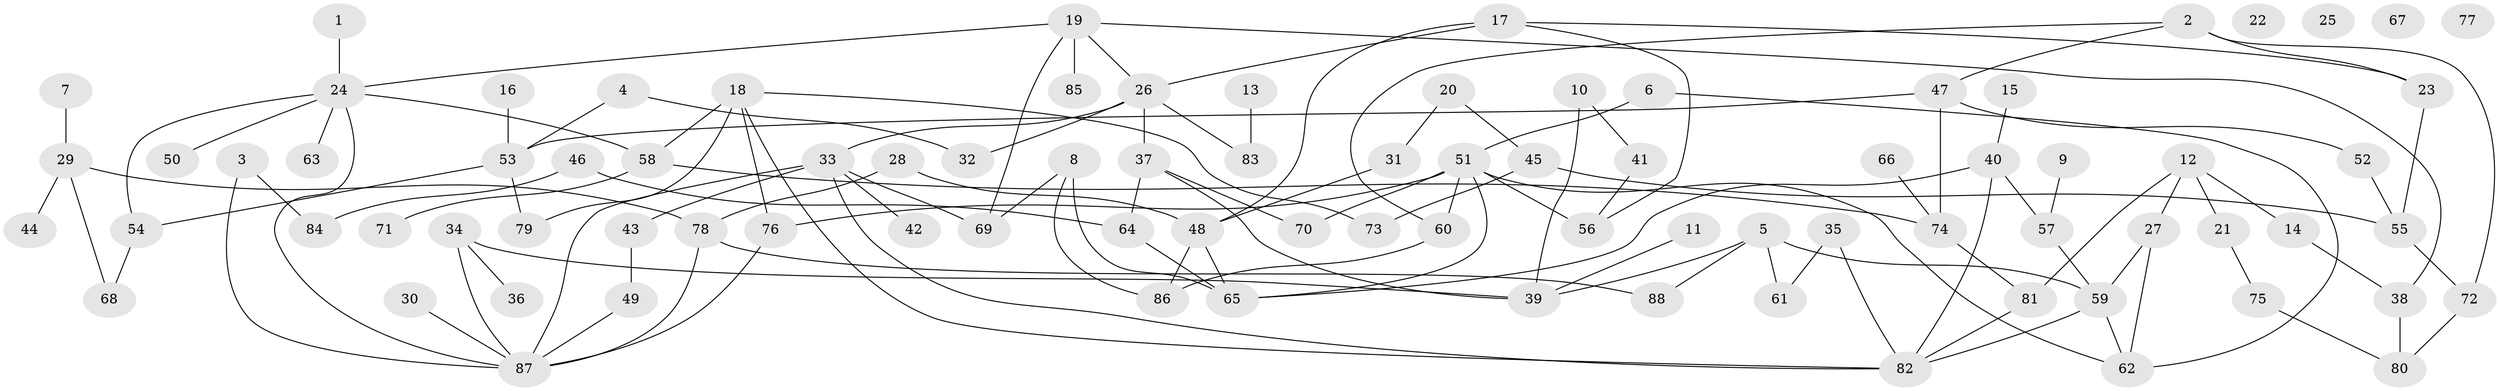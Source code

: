 // Generated by graph-tools (version 1.1) at 2025/25/03/09/25 03:25:16]
// undirected, 88 vertices, 122 edges
graph export_dot {
graph [start="1"]
  node [color=gray90,style=filled];
  1;
  2;
  3;
  4;
  5;
  6;
  7;
  8;
  9;
  10;
  11;
  12;
  13;
  14;
  15;
  16;
  17;
  18;
  19;
  20;
  21;
  22;
  23;
  24;
  25;
  26;
  27;
  28;
  29;
  30;
  31;
  32;
  33;
  34;
  35;
  36;
  37;
  38;
  39;
  40;
  41;
  42;
  43;
  44;
  45;
  46;
  47;
  48;
  49;
  50;
  51;
  52;
  53;
  54;
  55;
  56;
  57;
  58;
  59;
  60;
  61;
  62;
  63;
  64;
  65;
  66;
  67;
  68;
  69;
  70;
  71;
  72;
  73;
  74;
  75;
  76;
  77;
  78;
  79;
  80;
  81;
  82;
  83;
  84;
  85;
  86;
  87;
  88;
  1 -- 24;
  2 -- 23;
  2 -- 47;
  2 -- 60;
  2 -- 72;
  3 -- 84;
  3 -- 87;
  4 -- 32;
  4 -- 53;
  5 -- 39;
  5 -- 59;
  5 -- 61;
  5 -- 88;
  6 -- 51;
  6 -- 62;
  7 -- 29;
  8 -- 65;
  8 -- 69;
  8 -- 86;
  9 -- 57;
  10 -- 39;
  10 -- 41;
  11 -- 39;
  12 -- 14;
  12 -- 21;
  12 -- 27;
  12 -- 81;
  13 -- 83;
  14 -- 38;
  15 -- 40;
  16 -- 53;
  17 -- 23;
  17 -- 26;
  17 -- 48;
  17 -- 56;
  18 -- 58;
  18 -- 73;
  18 -- 76;
  18 -- 79;
  18 -- 82;
  19 -- 24;
  19 -- 26;
  19 -- 38;
  19 -- 69;
  19 -- 85;
  20 -- 31;
  20 -- 45;
  21 -- 75;
  23 -- 55;
  24 -- 50;
  24 -- 54;
  24 -- 58;
  24 -- 63;
  24 -- 87;
  26 -- 32;
  26 -- 33;
  26 -- 37;
  26 -- 83;
  27 -- 59;
  27 -- 62;
  28 -- 48;
  28 -- 78;
  29 -- 44;
  29 -- 68;
  29 -- 78;
  30 -- 87;
  31 -- 48;
  33 -- 42;
  33 -- 43;
  33 -- 69;
  33 -- 82;
  33 -- 87;
  34 -- 36;
  34 -- 39;
  34 -- 87;
  35 -- 61;
  35 -- 82;
  37 -- 39;
  37 -- 64;
  37 -- 70;
  38 -- 80;
  40 -- 57;
  40 -- 65;
  40 -- 82;
  41 -- 56;
  43 -- 49;
  45 -- 55;
  45 -- 73;
  46 -- 64;
  46 -- 84;
  47 -- 52;
  47 -- 53;
  47 -- 74;
  48 -- 65;
  48 -- 86;
  49 -- 87;
  51 -- 56;
  51 -- 60;
  51 -- 62;
  51 -- 65;
  51 -- 70;
  51 -- 76;
  52 -- 55;
  53 -- 54;
  53 -- 79;
  54 -- 68;
  55 -- 72;
  57 -- 59;
  58 -- 71;
  58 -- 74;
  59 -- 62;
  59 -- 82;
  60 -- 86;
  64 -- 65;
  66 -- 74;
  72 -- 80;
  74 -- 81;
  75 -- 80;
  76 -- 87;
  78 -- 87;
  78 -- 88;
  81 -- 82;
}
